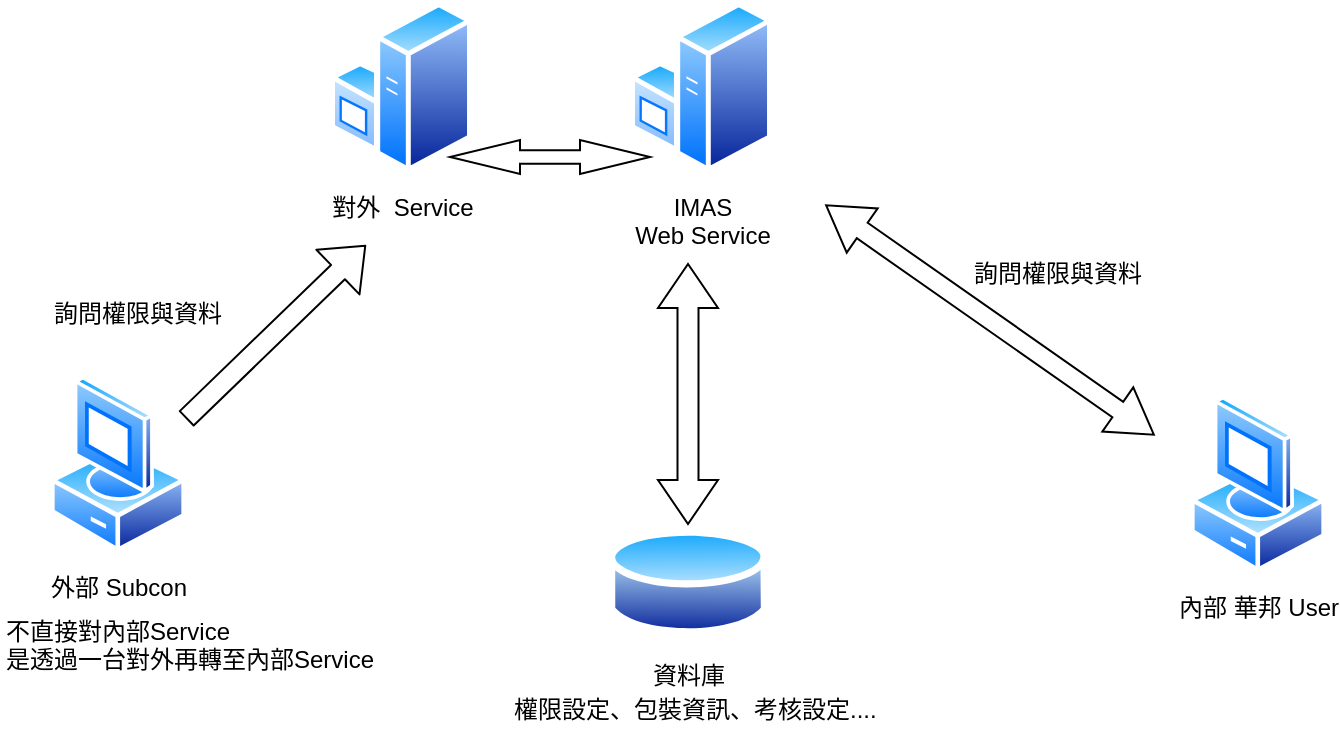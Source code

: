 <mxfile version="11.2.8" type="github" pages="1"><diagram id="uan-uLYE5TXWaHMuCg4e" name="Page-1"><mxGraphModel dx="1422" dy="1882" grid="1" gridSize="10" guides="1" tooltips="1" connect="1" arrows="1" fold="1" page="1" pageScale="1" pageWidth="827" pageHeight="1169" math="0" shadow="0"><root><mxCell id="0"/><mxCell id="1" parent="0"/><mxCell id="4U8gd7mFW3CtE4127_2Z-1" value="外部 Subcon&lt;br&gt;" style="aspect=fixed;perimeter=ellipsePerimeter;html=1;align=center;shadow=0;dashed=0;spacingTop=3;image;image=img/lib/active_directory/vista_client.svg;" vertex="1" parent="1"><mxGeometry x="70" y="-653" width="68" height="90" as="geometry"/></mxCell><mxCell id="4U8gd7mFW3CtE4127_2Z-2" value="IMAS&lt;br&gt;Web Service" style="aspect=fixed;perimeter=ellipsePerimeter;html=1;align=center;shadow=0;dashed=0;spacingTop=3;image;image=img/lib/active_directory/windows_server.svg;" vertex="1" parent="1"><mxGeometry x="360" y="-840" width="71" height="87" as="geometry"/></mxCell><mxCell id="4U8gd7mFW3CtE4127_2Z-4" value="資料庫" style="aspect=fixed;perimeter=ellipsePerimeter;html=1;align=center;shadow=0;dashed=0;spacingTop=3;image;image=img/lib/active_directory/database.svg;" vertex="1" parent="1"><mxGeometry x="349" y="-578.5" width="80" height="59" as="geometry"/></mxCell><mxCell id="4U8gd7mFW3CtE4127_2Z-8" value="內部 華邦 User&lt;br&gt;" style="aspect=fixed;perimeter=ellipsePerimeter;html=1;align=center;shadow=0;dashed=0;spacingTop=3;image;image=img/lib/active_directory/vista_client.svg;" vertex="1" parent="1"><mxGeometry x="640" y="-643" width="68" height="90" as="geometry"/></mxCell><mxCell id="4U8gd7mFW3CtE4127_2Z-9" value="" style="shape=flexArrow;endArrow=classic;html=1;" edge="1" parent="1"><mxGeometry width="50" height="50" relative="1" as="geometry"><mxPoint x="138" y="-630.5" as="sourcePoint"/><mxPoint x="228" y="-717.5" as="targetPoint"/></mxGeometry></mxCell><mxCell id="4U8gd7mFW3CtE4127_2Z-12" value="對外&amp;nbsp; Service&lt;br&gt;" style="aspect=fixed;perimeter=ellipsePerimeter;html=1;align=center;shadow=0;dashed=0;spacingTop=3;image;image=img/lib/active_directory/windows_server.svg;" vertex="1" parent="1"><mxGeometry x="210" y="-840" width="71" height="87" as="geometry"/></mxCell><mxCell id="4U8gd7mFW3CtE4127_2Z-14" value="" style="html=1;shadow=0;dashed=0;align=center;verticalAlign=middle;shape=mxgraph.arrows2.twoWayArrow;dy=0.6;dx=35;" vertex="1" parent="1"><mxGeometry x="270" y="-770" width="100" height="17" as="geometry"/></mxCell><mxCell id="4U8gd7mFW3CtE4127_2Z-15" value="" style="html=1;shadow=0;dashed=0;align=center;verticalAlign=middle;shape=mxgraph.arrows2.twoWayArrow;dy=0.65;dx=22;rotation=35;" vertex="1" parent="1"><mxGeometry x="440" y="-693.5" width="200" height="27" as="geometry"/></mxCell><mxCell id="4U8gd7mFW3CtE4127_2Z-16" value="" style="html=1;shadow=0;dashed=0;align=center;verticalAlign=middle;shape=mxgraph.arrows2.twoWayArrow;dy=0.65;dx=22;rotation=90;" vertex="1" parent="1"><mxGeometry x="324" y="-658" width="130" height="30" as="geometry"/></mxCell><mxCell id="4U8gd7mFW3CtE4127_2Z-17" value="權限設定、包裝資訊、考核設定...." style="text;html=1;resizable=0;points=[];autosize=1;align=left;verticalAlign=top;spacingTop=-4;" vertex="1" parent="1"><mxGeometry x="300" y="-495" width="200" height="20" as="geometry"/></mxCell><mxCell id="4U8gd7mFW3CtE4127_2Z-18" value="詢問權限與資料" style="text;html=1;resizable=0;points=[];autosize=1;align=left;verticalAlign=top;spacingTop=-4;" vertex="1" parent="1"><mxGeometry x="530" y="-713.5" width="100" height="20" as="geometry"/></mxCell><mxCell id="4U8gd7mFW3CtE4127_2Z-19" value="詢問權限與資料" style="text;html=1;resizable=0;points=[];autosize=1;align=left;verticalAlign=top;spacingTop=-4;" vertex="1" parent="1"><mxGeometry x="70" y="-693.5" width="100" height="20" as="geometry"/></mxCell><mxCell id="4U8gd7mFW3CtE4127_2Z-20" value="不直接對內部Service&lt;br&gt;是透過一台對外再轉至內部Service" style="text;html=1;resizable=0;points=[];autosize=1;align=left;verticalAlign=top;spacingTop=-4;" vertex="1" parent="1"><mxGeometry x="45.5" y="-534.5" width="200" height="30" as="geometry"/></mxCell></root></mxGraphModel></diagram></mxfile>